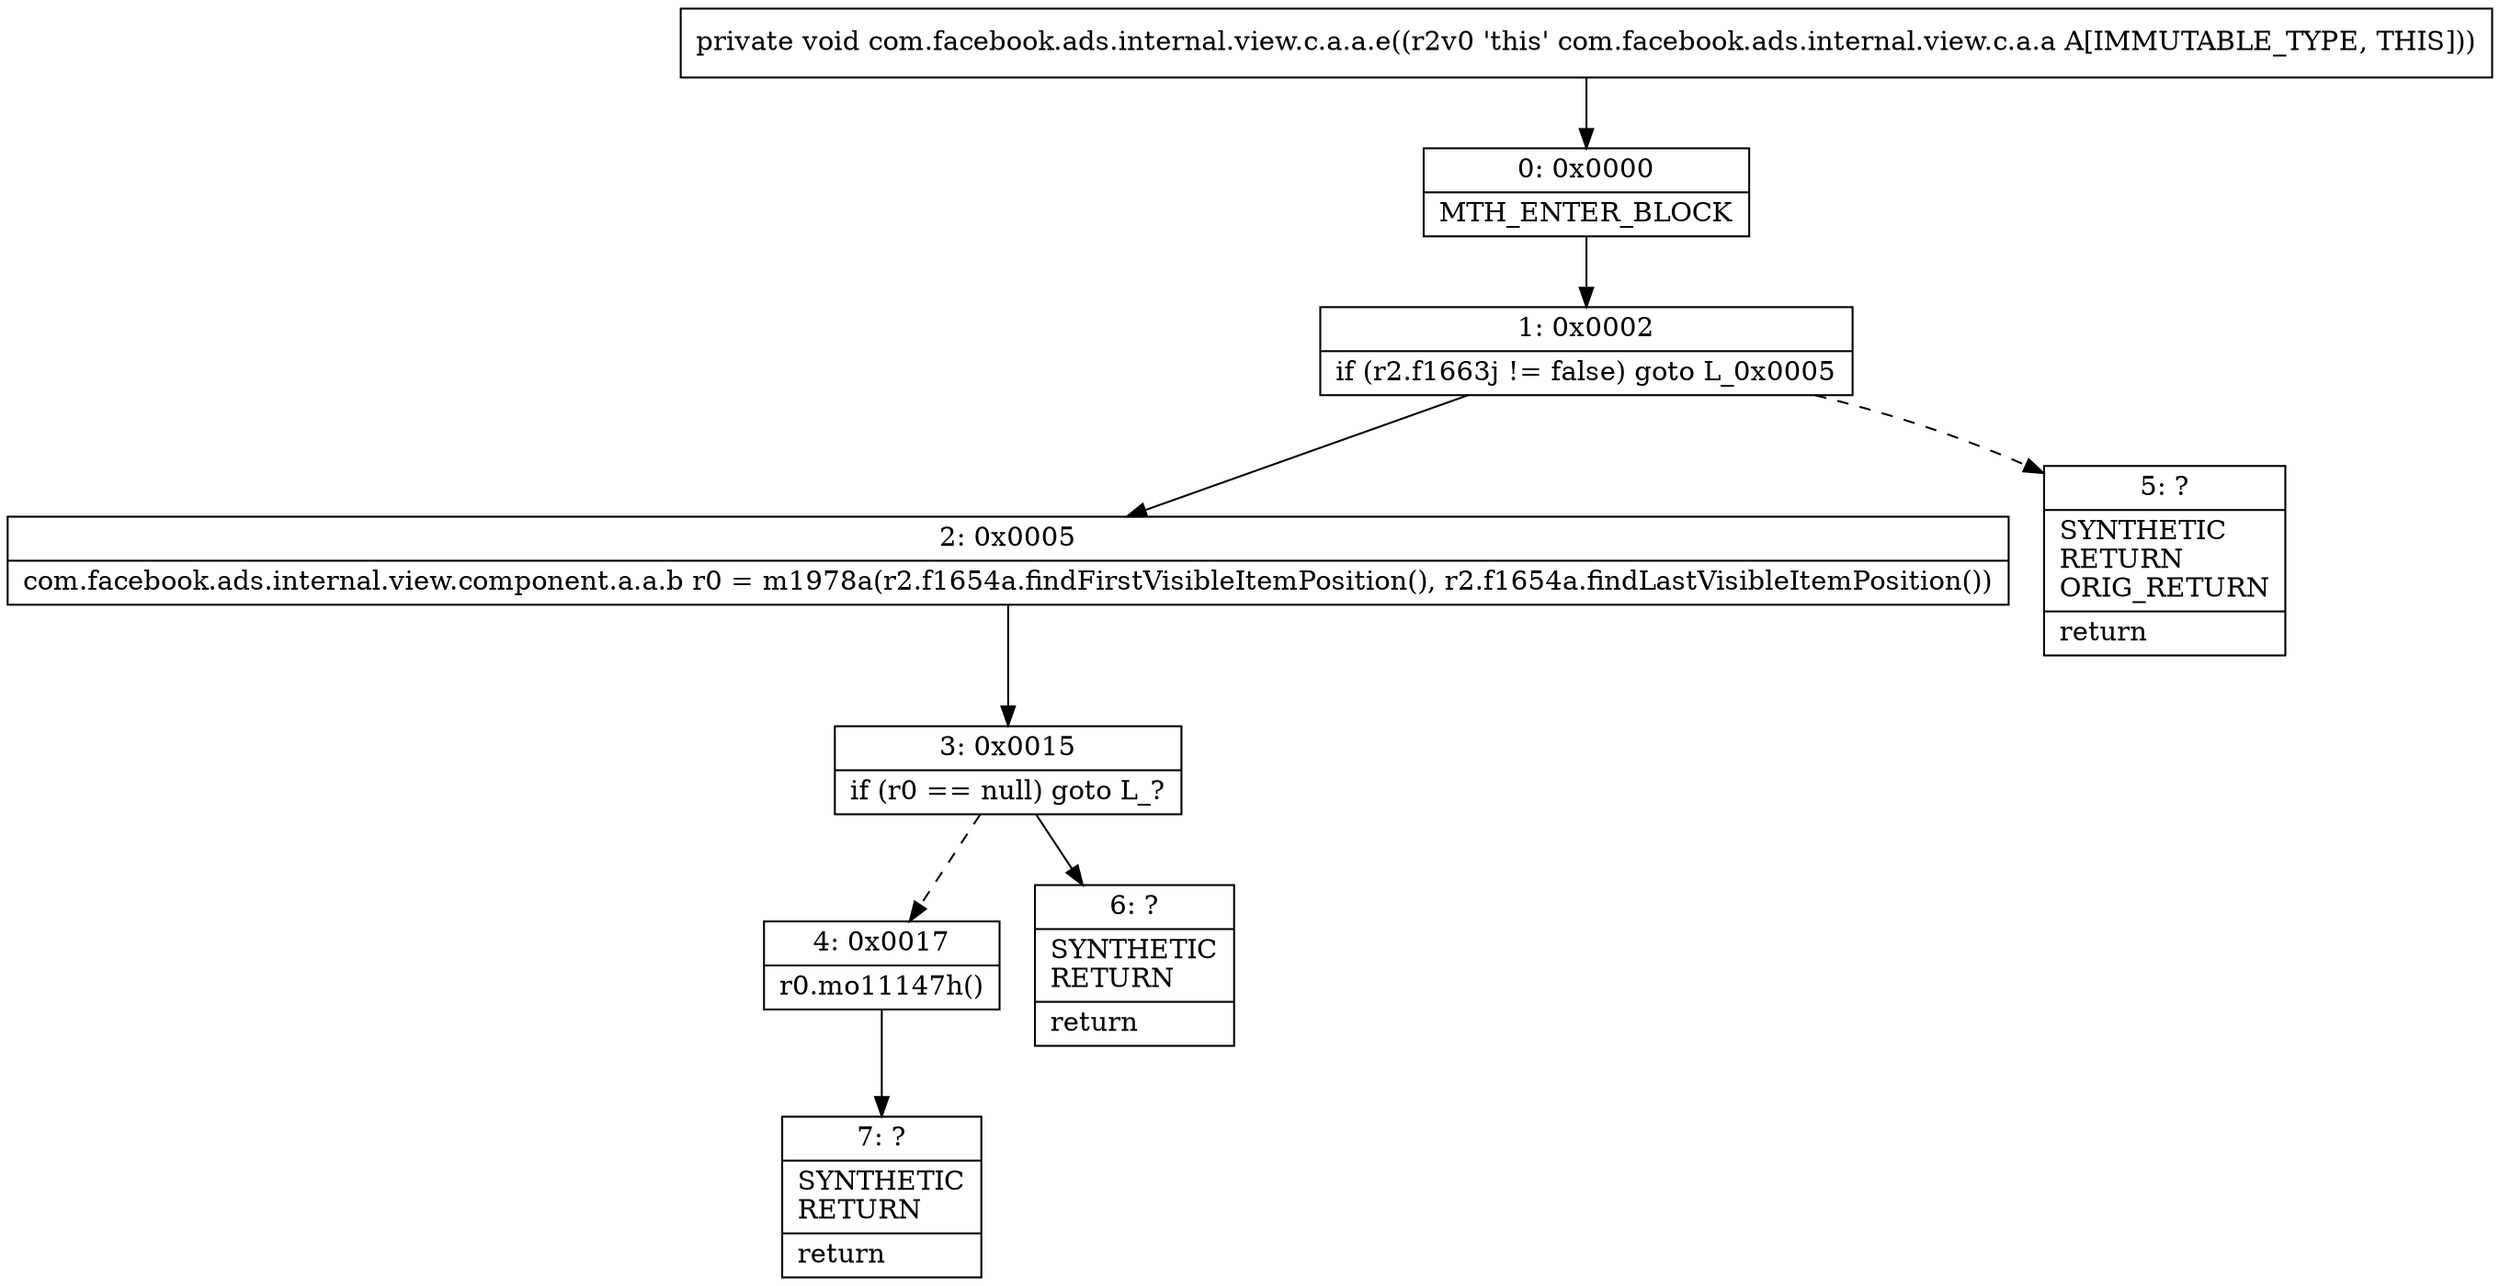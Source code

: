 digraph "CFG forcom.facebook.ads.internal.view.c.a.a.e()V" {
Node_0 [shape=record,label="{0\:\ 0x0000|MTH_ENTER_BLOCK\l}"];
Node_1 [shape=record,label="{1\:\ 0x0002|if (r2.f1663j != false) goto L_0x0005\l}"];
Node_2 [shape=record,label="{2\:\ 0x0005|com.facebook.ads.internal.view.component.a.a.b r0 = m1978a(r2.f1654a.findFirstVisibleItemPosition(), r2.f1654a.findLastVisibleItemPosition())\l}"];
Node_3 [shape=record,label="{3\:\ 0x0015|if (r0 == null) goto L_?\l}"];
Node_4 [shape=record,label="{4\:\ 0x0017|r0.mo11147h()\l}"];
Node_5 [shape=record,label="{5\:\ ?|SYNTHETIC\lRETURN\lORIG_RETURN\l|return\l}"];
Node_6 [shape=record,label="{6\:\ ?|SYNTHETIC\lRETURN\l|return\l}"];
Node_7 [shape=record,label="{7\:\ ?|SYNTHETIC\lRETURN\l|return\l}"];
MethodNode[shape=record,label="{private void com.facebook.ads.internal.view.c.a.a.e((r2v0 'this' com.facebook.ads.internal.view.c.a.a A[IMMUTABLE_TYPE, THIS])) }"];
MethodNode -> Node_0;
Node_0 -> Node_1;
Node_1 -> Node_2;
Node_1 -> Node_5[style=dashed];
Node_2 -> Node_3;
Node_3 -> Node_4[style=dashed];
Node_3 -> Node_6;
Node_4 -> Node_7;
}

